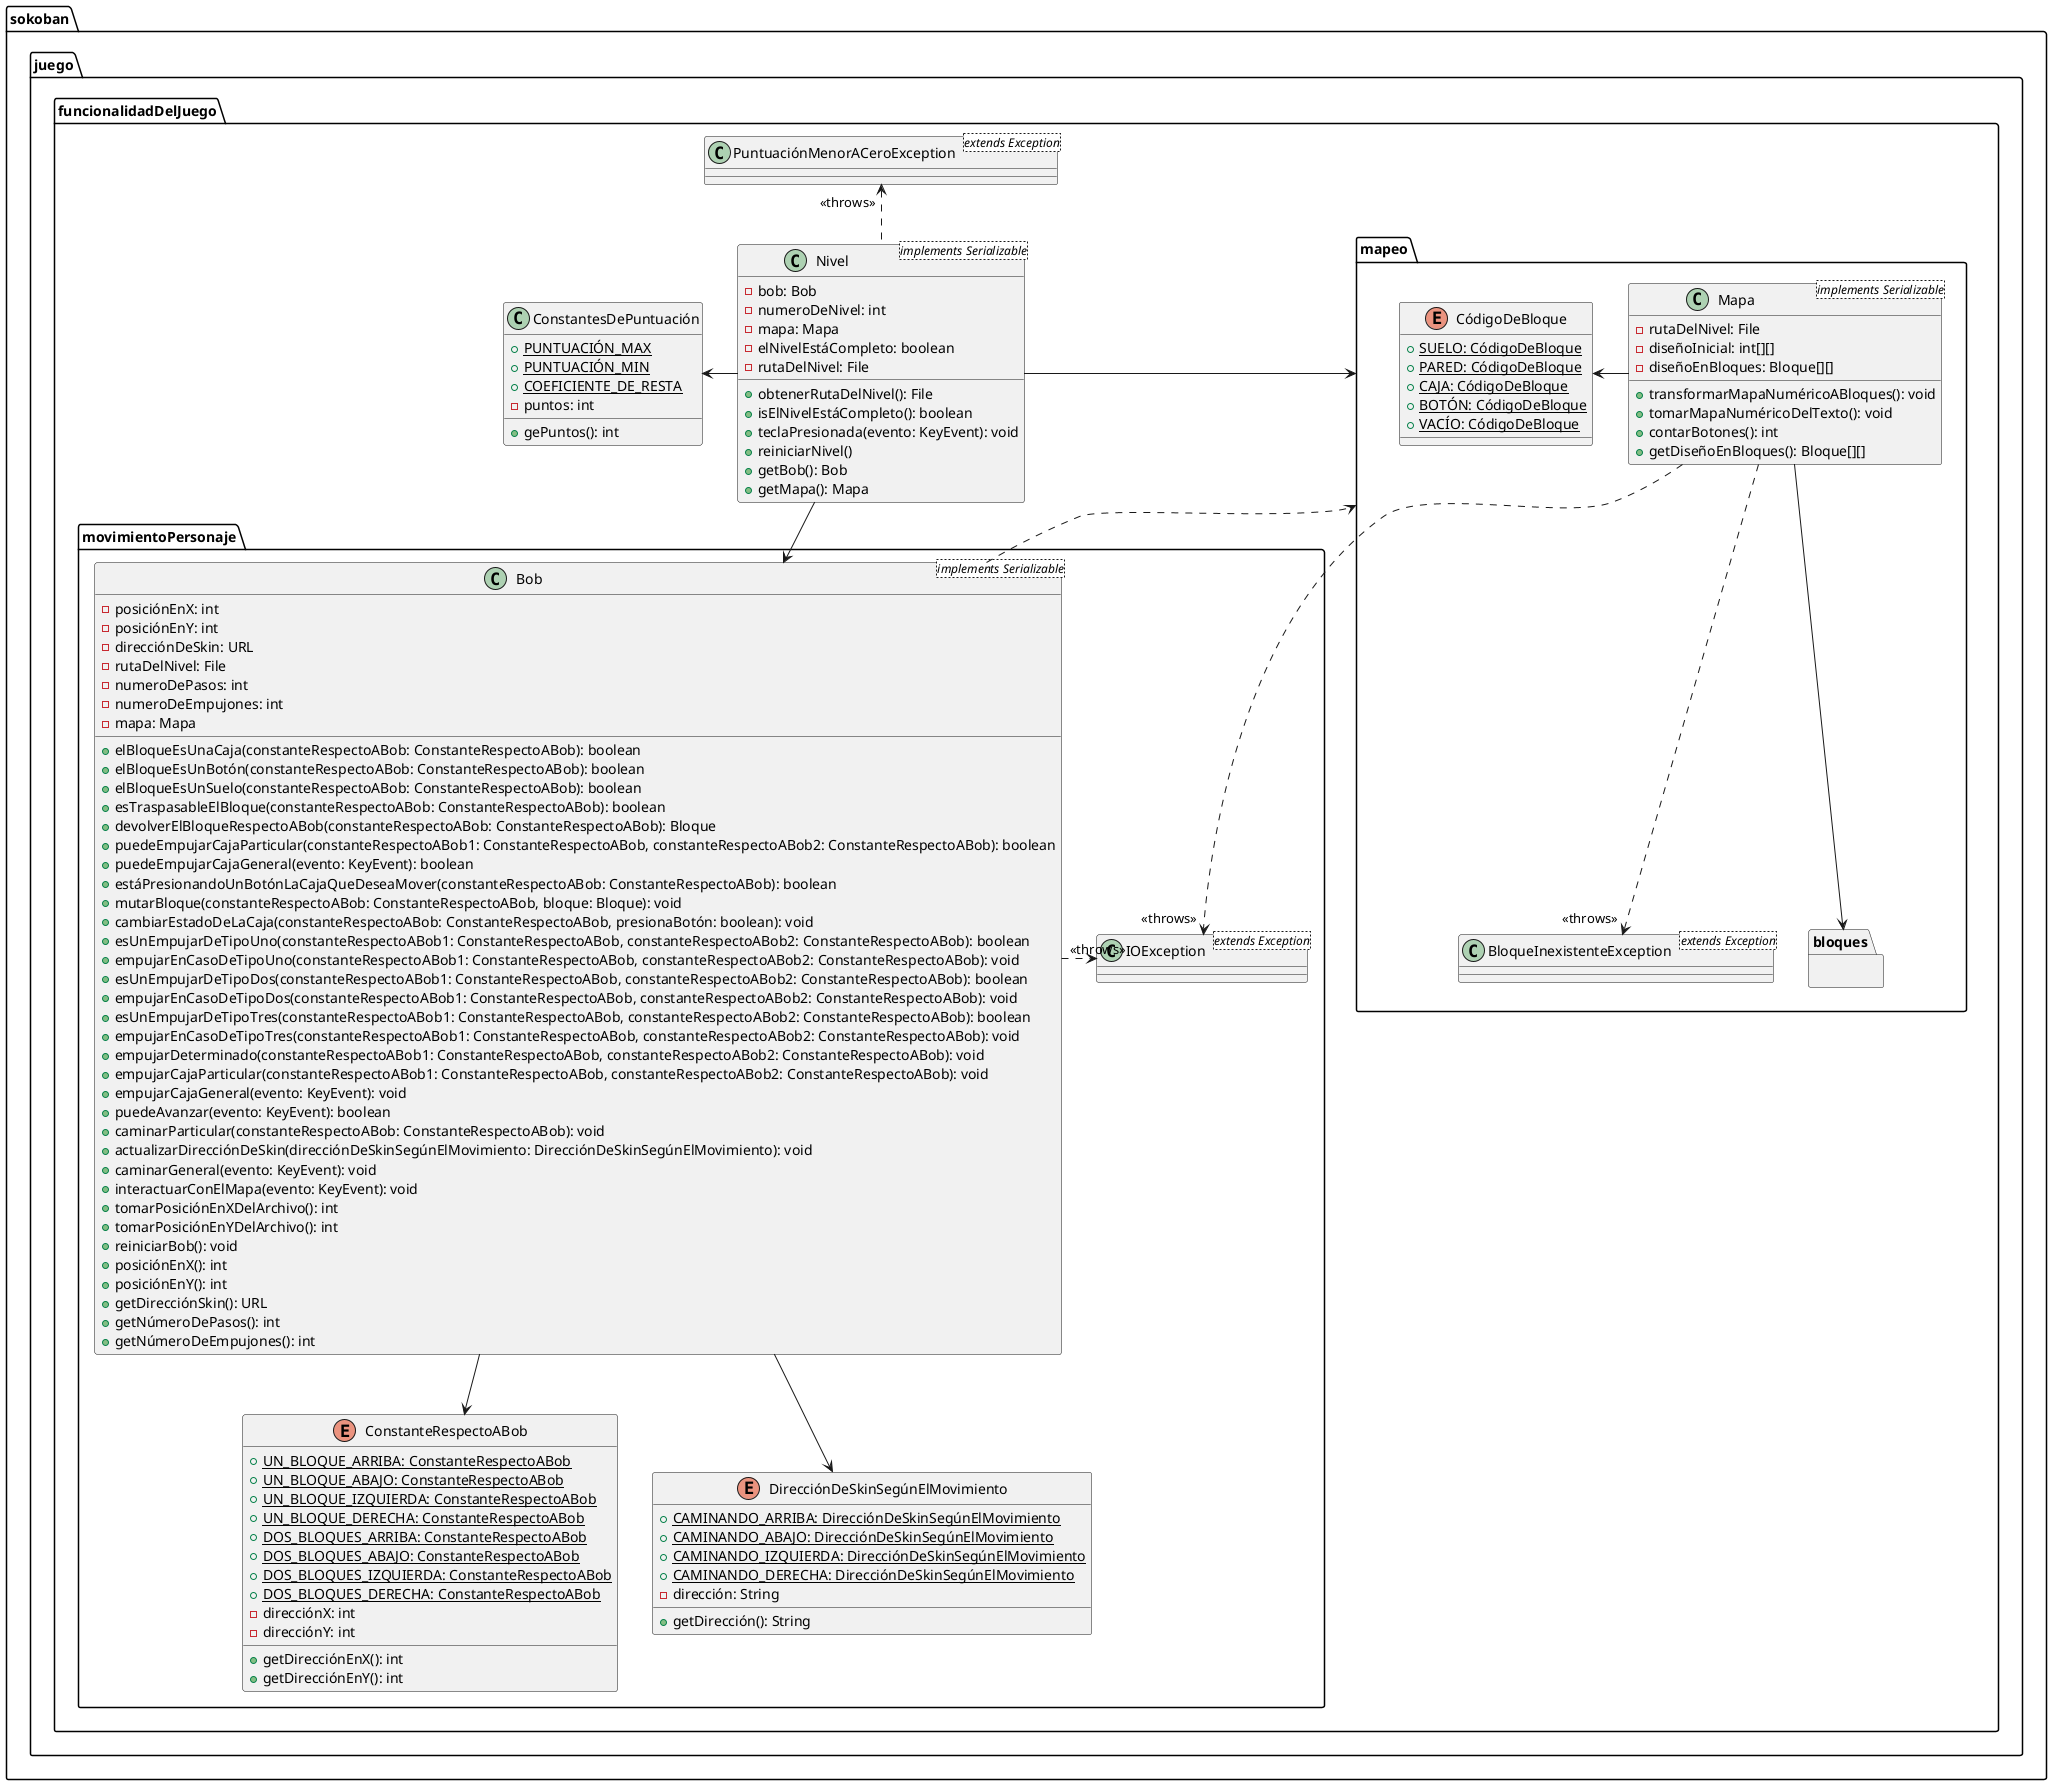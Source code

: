 @startuml
'https://plantuml.com/class-diagram
package sokoban {
    package juego {
        package funcionalidadDelJuego <<Folder>> {
            class PuntuaciónMenorACeroException  <extends Exception>

            class Nivel <implements Serializable>{
                - bob: Bob
                - numeroDeNivel: int
                - mapa: Mapa
                - elNivelEstáCompleto: boolean
                - rutaDelNivel: File

                + obtenerRutaDelNivel(): File
                + isElNivelEstáCompleto(): boolean
                + teclaPresionada(evento: KeyEvent): void
                + reiniciarNivel()
                + getBob(): Bob
                + getMapa(): Mapa
            }

            class ConstantesDePuntuación {
                + PUNTUACIÓN_MAX {static}
                + PUNTUACIÓN_MIN {static}
                + COEFICIENTE_DE_RESTA {static}
                - puntos: int

                + gePuntos(): int
            }

            package mapeo <<Folder>> {
                package bloques { }
                class Mapa <implements Serializable>{
                    - rutaDelNivel: File
                    - diseñoInicial: int[][]
                    - diseñoEnBloques: Bloque[][]

                    + transformarMapaNuméricoABloques(): void
                    + tomarMapaNuméricoDelTexto(): void
                    + contarBotones(): int
                    + getDiseñoEnBloques(): Bloque[][]
                }

                class BloqueInexistenteException <extends Exception>

                enum CódigoDeBloque {
                    + {static} SUELO: CódigoDeBloque
                    + {static} PARED: CódigoDeBloque
                    + {static} CAJA: CódigoDeBloque
                    + {static} BOTÓN: CódigoDeBloque
                    + {static} VACÍO: CódigoDeBloque
                }
            }

            package movimientoPersonaje <<Folder>> {
                class IOException <extends Exception>

                class Bob <implements Serializable>{
                    - posiciónEnX: int
                    - posiciónEnY: int
                    - direcciónDeSkin: URL
                    - rutaDelNivel: File
                    - numeroDePasos: int
                    - numeroDeEmpujones: int
                    - mapa: Mapa

                    + elBloqueEsUnaCaja(constanteRespectoABob: ConstanteRespectoABob): boolean
                    + elBloqueEsUnBotón(constanteRespectoABob: ConstanteRespectoABob): boolean
                    + elBloqueEsUnSuelo(constanteRespectoABob: ConstanteRespectoABob): boolean
                    + esTraspasableElBloque(constanteRespectoABob: ConstanteRespectoABob): boolean
                    + devolverElBloqueRespectoABob(constanteRespectoABob: ConstanteRespectoABob): Bloque
                    + puedeEmpujarCajaParticular(constanteRespectoABob1: ConstanteRespectoABob, constanteRespectoABob2: ConstanteRespectoABob): boolean
                    + puedeEmpujarCajaGeneral(evento: KeyEvent): boolean
                    + estáPresionandoUnBotónLaCajaQueDeseaMover(constanteRespectoABob: ConstanteRespectoABob): boolean
                    + mutarBloque(constanteRespectoABob: ConstanteRespectoABob, bloque: Bloque): void
                    + cambiarEstadoDeLaCaja(constanteRespectoABob: ConstanteRespectoABob, presionaBotón: boolean): void
                    + esUnEmpujarDeTipoUno(constanteRespectoABob1: ConstanteRespectoABob, constanteRespectoABob2: ConstanteRespectoABob): boolean
                    + empujarEnCasoDeTipoUno(constanteRespectoABob1: ConstanteRespectoABob, constanteRespectoABob2: ConstanteRespectoABob): void
                    + esUnEmpujarDeTipoDos(constanteRespectoABob1: ConstanteRespectoABob, constanteRespectoABob2: ConstanteRespectoABob): boolean
                    + empujarEnCasoDeTipoDos(constanteRespectoABob1: ConstanteRespectoABob, constanteRespectoABob2: ConstanteRespectoABob): void
                    + esUnEmpujarDeTipoTres(constanteRespectoABob1: ConstanteRespectoABob, constanteRespectoABob2: ConstanteRespectoABob): boolean
                    + empujarEnCasoDeTipoTres(constanteRespectoABob1: ConstanteRespectoABob, constanteRespectoABob2: ConstanteRespectoABob): void
                    + empujarDeterminado(constanteRespectoABob1: ConstanteRespectoABob, constanteRespectoABob2: ConstanteRespectoABob): void
                    + empujarCajaParticular(constanteRespectoABob1: ConstanteRespectoABob, constanteRespectoABob2: ConstanteRespectoABob): void
                    + empujarCajaGeneral(evento: KeyEvent): void
                    + puedeAvanzar(evento: KeyEvent): boolean
                    + caminarParticular(constanteRespectoABob: ConstanteRespectoABob): void
                    + actualizarDirecciónDeSkin(direcciónDeSkinSegúnElMovimiento: DirecciónDeSkinSegúnElMovimiento): void
                    + caminarGeneral(evento: KeyEvent): void
                    + interactuarConElMapa(evento: KeyEvent): void
                    + tomarPosiciónEnXDelArchivo(): int
                    + tomarPosiciónEnYDelArchivo(): int
                    + reiniciarBob(): void
                    + posiciónEnX(): int
                    + posiciónEnY(): int
                    + getDirecciónSkin(): URL
                    + getNúmeroDePasos(): int
                    + getNúmeroDeEmpujones(): int
                }

                enum ConstanteRespectoABob {
                    + {static}  UN_BLOQUE_ARRIBA: ConstanteRespectoABob
                    + {static}  UN_BLOQUE_ABAJO: ConstanteRespectoABob
                    + {static}  UN_BLOQUE_IZQUIERDA: ConstanteRespectoABob
                    + {static}  UN_BLOQUE_DERECHA: ConstanteRespectoABob
                    + {static}  DOS_BLOQUES_ARRIBA: ConstanteRespectoABob
                    + {static}  DOS_BLOQUES_ABAJO: ConstanteRespectoABob
                    + {static}  DOS_BLOQUES_IZQUIERDA: ConstanteRespectoABob
                    + {static}  DOS_BLOQUES_DERECHA: ConstanteRespectoABob
                    - direcciónX: int
                    - direcciónY: int

                    + getDirecciónEnX(): int
                    + getDirecciónEnY(): int
                }

                enum DirecciónDeSkinSegúnElMovimiento {
                    + {static} CAMINANDO_ARRIBA: DirecciónDeSkinSegúnElMovimiento
                    + {static} CAMINANDO_ABAJO: DirecciónDeSkinSegúnElMovimiento
                    + {static} CAMINANDO_IZQUIERDA: DirecciónDeSkinSegúnElMovimiento
                    + {static} CAMINANDO_DERECHA: DirecciónDeSkinSegúnElMovimiento
                    - dirección: String

                    + getDirección(): String
                }
            }
        }
    }
}

Bob ..> mapeo
Nivel -down-> Bob
Nivel -left-> mapeo
Mapa -left-> CódigoDeBloque
Bob --> ConstanteRespectoABob
Bob --> DirecciónDeSkinSegúnElMovimiento
Bob .right.>"<<throws>>" IOException
Mapa ..>"<<throws>>" IOException
Nivel .up.>"<<throws>>" PuntuaciónMenorACeroException
Mapa ..>"<<throws>>" BloqueInexistenteException
Mapa --> bloques
Nivel -left-> ConstantesDePuntuación
@enduml